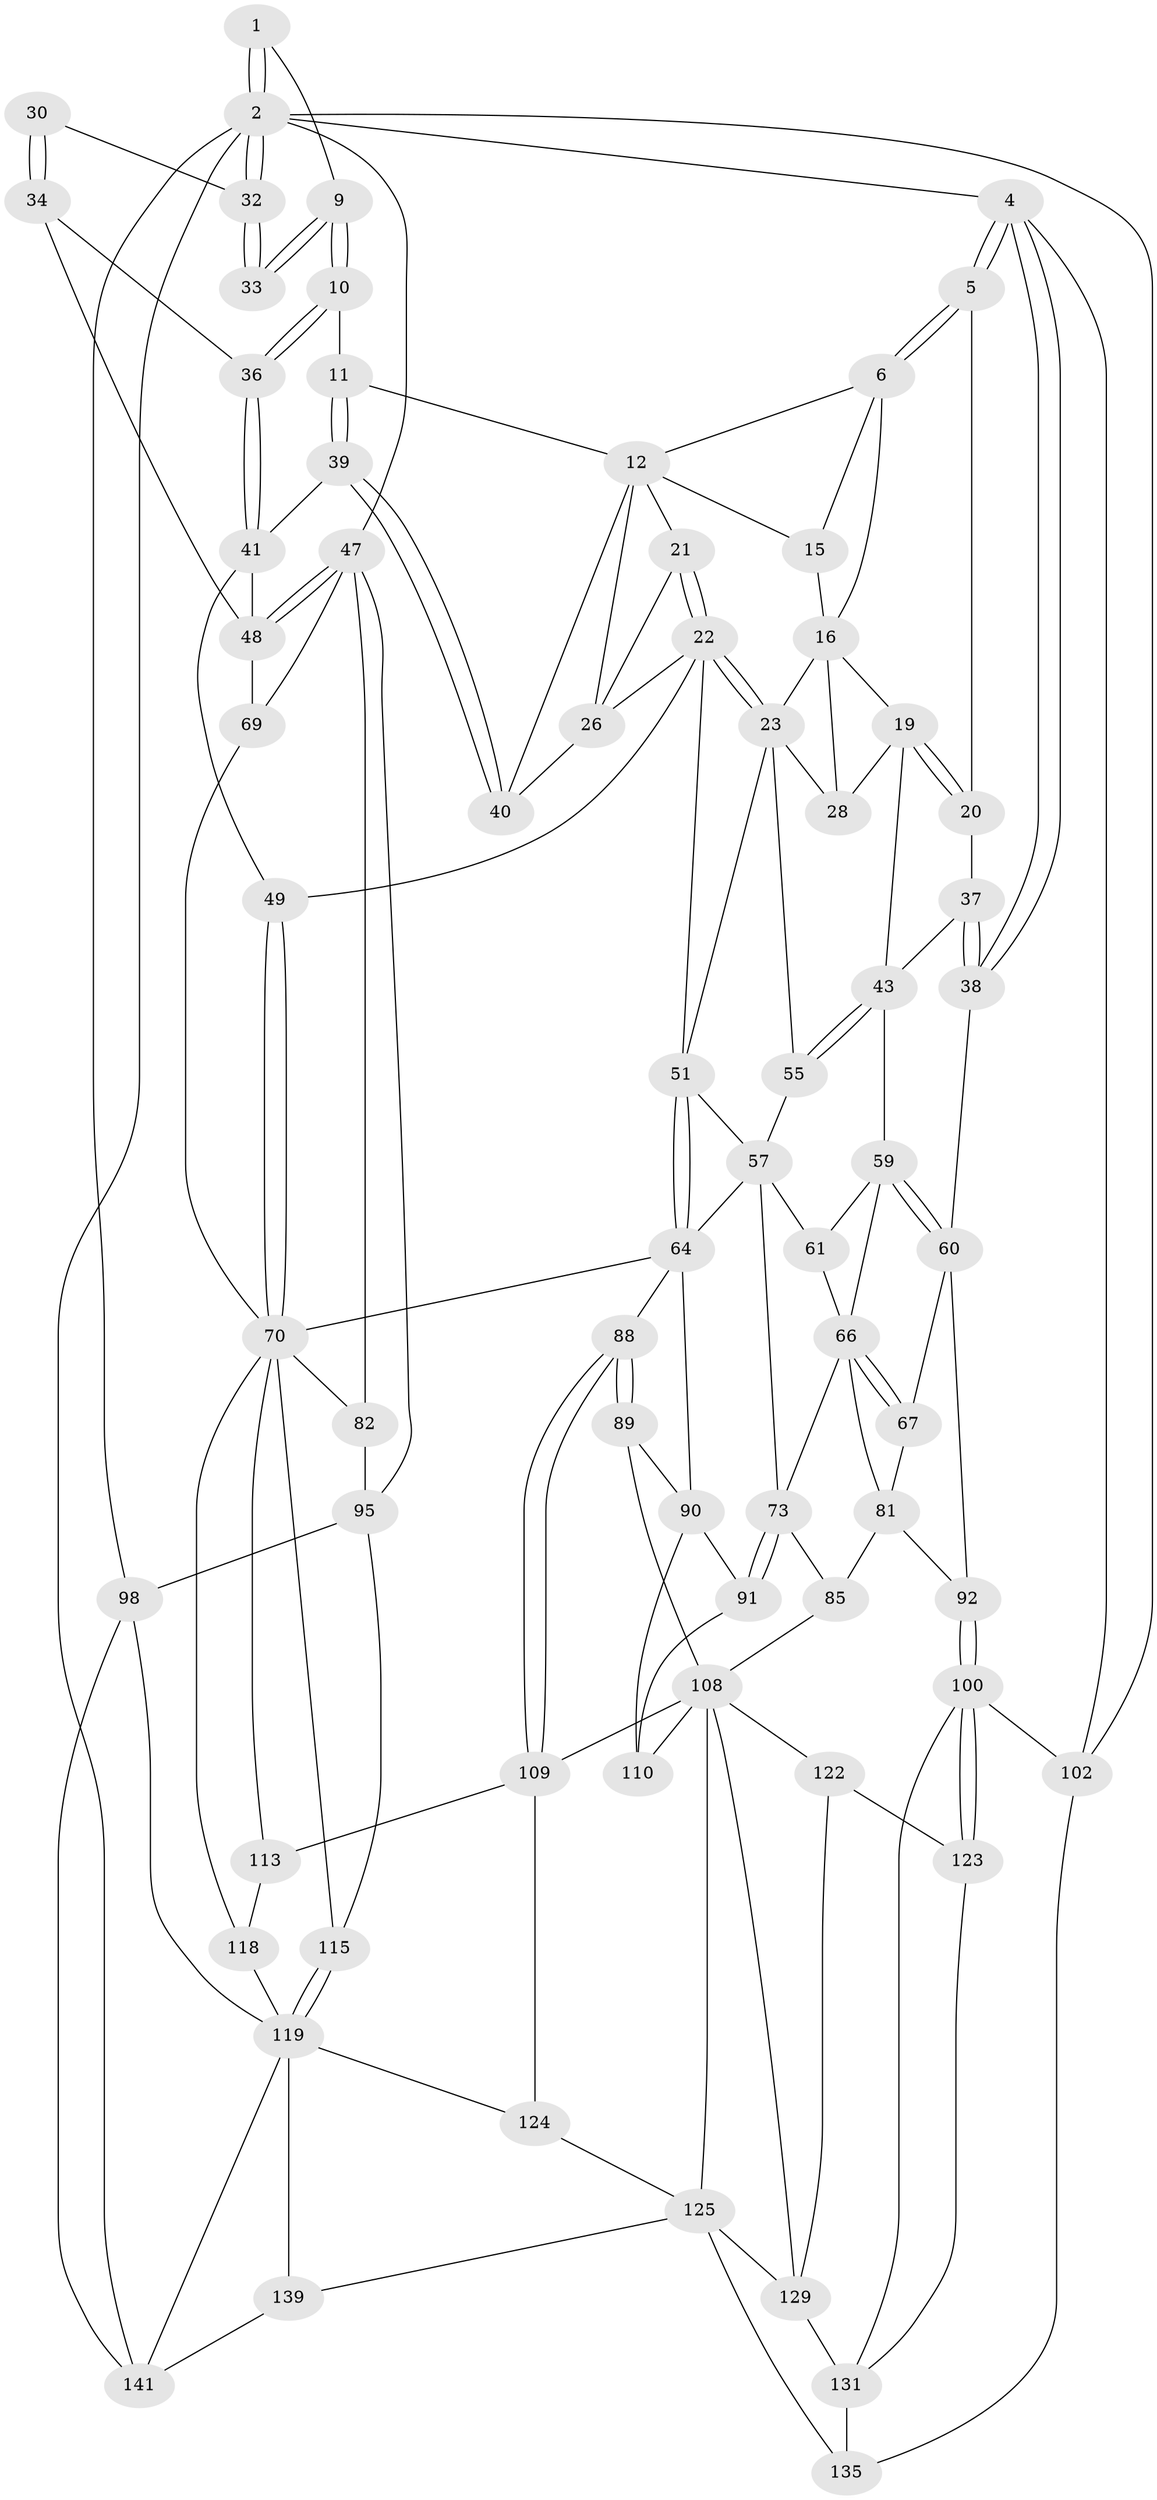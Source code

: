 // original degree distribution, {3: 0.020833333333333332, 6: 0.24305555555555555, 5: 0.4930555555555556, 4: 0.24305555555555555}
// Generated by graph-tools (version 1.1) at 2025/28/03/15/25 16:28:00]
// undirected, 72 vertices, 163 edges
graph export_dot {
graph [start="1"]
  node [color=gray90,style=filled];
  1 [pos="+0.8148565578077421+0"];
  2 [pos="+1+0",super="+3"];
  4 [pos="+0+0"];
  5 [pos="+0.0895410192899146+0"];
  6 [pos="+0.24820995574125349+0",super="+7"];
  9 [pos="+0.8075436551824922+0.058769877810290715"];
  10 [pos="+0.8034105745448923+0.06237355418252713"];
  11 [pos="+0.7507811578229714+0.08978303058032439"];
  12 [pos="+0.6566596436417356+0.0562250666429365",super="+25+13"];
  15 [pos="+0.44018660558058104+0.03403496268223556"];
  16 [pos="+0.40284027592811034+0.08300275231217974",super="+17"];
  19 [pos="+0.21983075608481778+0.2064200584743121",super="+29"];
  20 [pos="+0.13332801567796385+0"];
  21 [pos="+0.5081292068592657+0.11127225570480985"];
  22 [pos="+0.45825449357955883+0.2180618186597935",super="+46"];
  23 [pos="+0.4177950579203237+0.24563929639785997",super="+53+24"];
  26 [pos="+0.5598252165038896+0.12218748441653071",super="+45"];
  28 [pos="+0.24219402664560039+0.20844995847679298"];
  30 [pos="+0.8672888307149005+0.08191687489284005",super="+31"];
  32 [pos="+1+0"];
  33 [pos="+0.8594730957086382+0.07655127811545179"];
  34 [pos="+0.9441420396450636+0.1850831843975714",super="+35"];
  36 [pos="+0.8494968387598546+0.2662797732678569"];
  37 [pos="+0.06432847372763821+0.15735590502961685"];
  38 [pos="+0+0.0020781992516080705"];
  39 [pos="+0.7174678354513779+0.26308326305780205"];
  40 [pos="+0.6731180809511754+0.216046953522769"];
  41 [pos="+0.7357696846127602+0.30889034541242183",super="+42"];
  43 [pos="+0.2009035325668861+0.23707478478262362",super="+44"];
  47 [pos="+1+0.29333938372469043",super="+76"];
  48 [pos="+1+0.26817147956776966",super="+63"];
  49 [pos="+0.6723774583210842+0.35894831390291937"];
  51 [pos="+0.6198886014637709+0.3978919172672029",super="+52"];
  55 [pos="+0.24999934614357552+0.36682314296552926"];
  57 [pos="+0.32155663572662013+0.46819405548120396",super="+58+72"];
  59 [pos="+0.007883236242729234+0.31781975562808723",super="+62"];
  60 [pos="+0+0.34048047064691733",super="+68"];
  61 [pos="+0.14113605854389522+0.4243637626875666"];
  64 [pos="+0.5863775000566107+0.45671835322198445",super="+65+80"];
  66 [pos="+0.08124717226429026+0.48606144492397363",super="+71"];
  67 [pos="+0.06583366596034863+0.4989366460883603"];
  69 [pos="+0.8763538823838363+0.47584664777645375"];
  70 [pos="+0.7533666943326676+0.4819529669584544",super="+78"];
  73 [pos="+0.2425482067406306+0.5199050882344752",super="+74"];
  81 [pos="+0.09796862274173339+0.5583950684990278",super="+86"];
  82 [pos="+0.8844212208383165+0.6123075977411299"];
  85 [pos="+0.13649906650973964+0.6848923168044366"];
  88 [pos="+0.5579477620812741+0.6480921284630918"];
  89 [pos="+0.36950460469442503+0.556948723043406",super="+103"];
  90 [pos="+0.3465711488268068+0.5404826659778235",super="+93"];
  91 [pos="+0.18189378945634166+0.6613867817972919",super="+94"];
  92 [pos="+0+0.6149730231394777"];
  95 [pos="+1+0.6790256218935796",super="+99+96"];
  98 [pos="+1+1",super="+136"];
  100 [pos="+0+0.8293521085304939",super="+101"];
  102 [pos="+0+1"];
  108 [pos="+0.4544293515637715+0.7335863887397228",super="+111"];
  109 [pos="+0.5523929622904399+0.6930483753349559",super="+114"];
  110 [pos="+0.30236443592266304+0.723133659428545"];
  113 [pos="+0.7007832177675598+0.7308677277498452"];
  115 [pos="+0.8611100034392604+0.8591196318438756"];
  118 [pos="+0.7614332504685111+0.7708258988380475"];
  119 [pos="+0.8604391422194719+0.8605349997548202",super="+120"];
  122 [pos="+0.1424975419515699+0.7864432700114183"];
  123 [pos="+0.05869065382740362+0.845167606678788"];
  124 [pos="+0.6172718998947831+0.8868464055222909"];
  125 [pos="+0.3948031019908128+0.852787605133414",super="+126+128"];
  129 [pos="+0.2349227708165078+0.9107516594821873",super="+130"];
  131 [pos="+0.17122446815429862+0.9546973111895289",super="+132"];
  135 [pos="+0.3912529275935375+1",super="+140"];
  139 [pos="+0.6922641537522253+1"];
  141 [pos="+0.9001459842267375+0.9369231017579585",super="+142"];
  1 -- 2;
  1 -- 2;
  1 -- 9;
  2 -- 32;
  2 -- 32;
  2 -- 98;
  2 -- 4;
  2 -- 102;
  2 -- 47;
  2 -- 141;
  4 -- 5;
  4 -- 5;
  4 -- 38;
  4 -- 38;
  4 -- 102;
  5 -- 6;
  5 -- 6;
  5 -- 20;
  6 -- 12;
  6 -- 15;
  6 -- 16;
  9 -- 10;
  9 -- 10;
  9 -- 33;
  9 -- 33;
  10 -- 11;
  10 -- 36;
  10 -- 36;
  11 -- 12;
  11 -- 39;
  11 -- 39;
  12 -- 40;
  12 -- 26;
  12 -- 15;
  12 -- 21;
  15 -- 16;
  16 -- 23 [weight=2];
  16 -- 19;
  16 -- 28;
  19 -- 20;
  19 -- 20;
  19 -- 43;
  19 -- 28;
  20 -- 37;
  21 -- 22;
  21 -- 22;
  21 -- 26;
  22 -- 23;
  22 -- 23;
  22 -- 49;
  22 -- 26;
  22 -- 51;
  23 -- 55;
  23 -- 28;
  23 -- 51;
  26 -- 40;
  30 -- 34 [weight=2];
  30 -- 34;
  30 -- 32;
  32 -- 33;
  32 -- 33;
  34 -- 48;
  34 -- 36;
  36 -- 41;
  36 -- 41;
  37 -- 38;
  37 -- 38;
  37 -- 43;
  38 -- 60;
  39 -- 40;
  39 -- 40;
  39 -- 41;
  41 -- 48;
  41 -- 49;
  43 -- 55;
  43 -- 55;
  43 -- 59;
  47 -- 48;
  47 -- 48;
  47 -- 82;
  47 -- 69;
  47 -- 95;
  48 -- 69;
  49 -- 70;
  49 -- 70;
  51 -- 64 [weight=2];
  51 -- 64;
  51 -- 57;
  55 -- 57;
  57 -- 61;
  57 -- 64;
  57 -- 73;
  59 -- 60;
  59 -- 60;
  59 -- 66;
  59 -- 61;
  60 -- 67;
  60 -- 92;
  61 -- 66;
  64 -- 90;
  64 -- 88;
  64 -- 70;
  66 -- 67;
  66 -- 67;
  66 -- 81;
  66 -- 73;
  67 -- 81;
  69 -- 70;
  70 -- 113;
  70 -- 82;
  70 -- 115;
  70 -- 118;
  73 -- 91 [weight=2];
  73 -- 91;
  73 -- 85;
  81 -- 92;
  81 -- 85;
  82 -- 95;
  85 -- 108;
  88 -- 89;
  88 -- 89;
  88 -- 109;
  88 -- 109;
  89 -- 90 [weight=2];
  89 -- 108;
  90 -- 91;
  90 -- 110;
  91 -- 110;
  92 -- 100;
  92 -- 100;
  95 -- 98 [weight=2];
  95 -- 115;
  98 -- 119;
  98 -- 141;
  100 -- 123;
  100 -- 123;
  100 -- 131;
  100 -- 102;
  102 -- 135;
  108 -- 109;
  108 -- 129;
  108 -- 122;
  108 -- 125 [weight=2];
  108 -- 110;
  109 -- 113;
  109 -- 124;
  113 -- 118;
  115 -- 119;
  115 -- 119;
  118 -- 119;
  119 -- 139;
  119 -- 124;
  119 -- 141;
  122 -- 123;
  122 -- 129;
  123 -- 131;
  124 -- 125;
  125 -- 129;
  125 -- 135 [weight=2];
  125 -- 139;
  129 -- 131;
  131 -- 135 [weight=2];
  139 -- 141;
}

